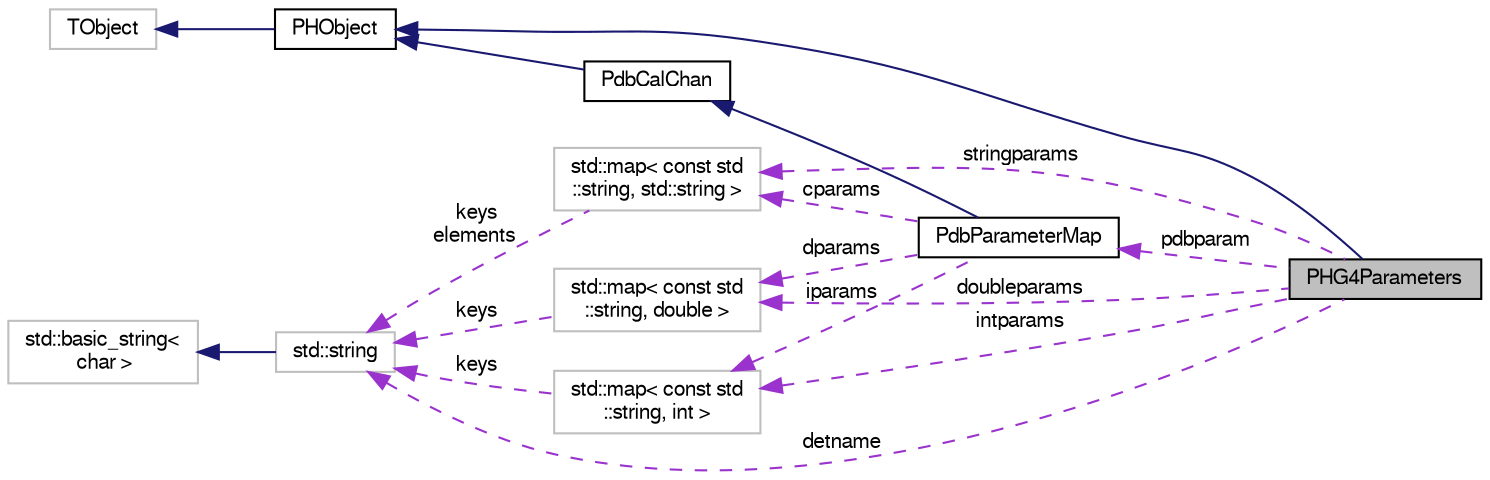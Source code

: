digraph "PHG4Parameters"
{
  bgcolor="transparent";
  edge [fontname="FreeSans",fontsize="10",labelfontname="FreeSans",labelfontsize="10"];
  node [fontname="FreeSans",fontsize="10",shape=record];
  rankdir="LR";
  Node1 [label="PHG4Parameters",height=0.2,width=0.4,color="black", fillcolor="grey75", style="filled" fontcolor="black"];
  Node2 -> Node1 [dir="back",color="midnightblue",fontsize="10",style="solid",fontname="FreeSans"];
  Node2 [label="PHObject",height=0.2,width=0.4,color="black",URL="$d9/d24/classPHObject.html"];
  Node3 -> Node2 [dir="back",color="midnightblue",fontsize="10",style="solid",fontname="FreeSans"];
  Node3 [label="TObject",height=0.2,width=0.4,color="grey75"];
  Node4 -> Node1 [dir="back",color="darkorchid3",fontsize="10",style="dashed",label=" doubleparams" ,fontname="FreeSans"];
  Node4 [label="std::map\< const std\l::string, double \>",height=0.2,width=0.4,color="grey75"];
  Node5 -> Node4 [dir="back",color="darkorchid3",fontsize="10",style="dashed",label=" keys" ,fontname="FreeSans"];
  Node5 [label="std::string",height=0.2,width=0.4,color="grey75",tooltip="STL class. "];
  Node6 -> Node5 [dir="back",color="midnightblue",fontsize="10",style="solid",fontname="FreeSans"];
  Node6 [label="std::basic_string\<\l char \>",height=0.2,width=0.4,color="grey75",tooltip="STL class. "];
  Node7 -> Node1 [dir="back",color="darkorchid3",fontsize="10",style="dashed",label=" intparams" ,fontname="FreeSans"];
  Node7 [label="std::map\< const std\l::string, int \>",height=0.2,width=0.4,color="grey75"];
  Node5 -> Node7 [dir="back",color="darkorchid3",fontsize="10",style="dashed",label=" keys" ,fontname="FreeSans"];
  Node8 -> Node1 [dir="back",color="darkorchid3",fontsize="10",style="dashed",label=" pdbparam" ,fontname="FreeSans"];
  Node8 [label="PdbParameterMap",height=0.2,width=0.4,color="black",URL="$d8/d21/classPdbParameterMap.html"];
  Node9 -> Node8 [dir="back",color="midnightblue",fontsize="10",style="solid",fontname="FreeSans"];
  Node9 [label="PdbCalChan",height=0.2,width=0.4,color="black",URL="$d6/d4b/classPdbCalChan.html"];
  Node2 -> Node9 [dir="back",color="midnightblue",fontsize="10",style="solid",fontname="FreeSans"];
  Node4 -> Node8 [dir="back",color="darkorchid3",fontsize="10",style="dashed",label=" dparams" ,fontname="FreeSans"];
  Node7 -> Node8 [dir="back",color="darkorchid3",fontsize="10",style="dashed",label=" iparams" ,fontname="FreeSans"];
  Node10 -> Node8 [dir="back",color="darkorchid3",fontsize="10",style="dashed",label=" cparams" ,fontname="FreeSans"];
  Node10 [label="std::map\< const std\l::string, std::string \>",height=0.2,width=0.4,color="grey75"];
  Node5 -> Node10 [dir="back",color="darkorchid3",fontsize="10",style="dashed",label=" keys\nelements" ,fontname="FreeSans"];
  Node10 -> Node1 [dir="back",color="darkorchid3",fontsize="10",style="dashed",label=" stringparams" ,fontname="FreeSans"];
  Node5 -> Node1 [dir="back",color="darkorchid3",fontsize="10",style="dashed",label=" detname" ,fontname="FreeSans"];
}
